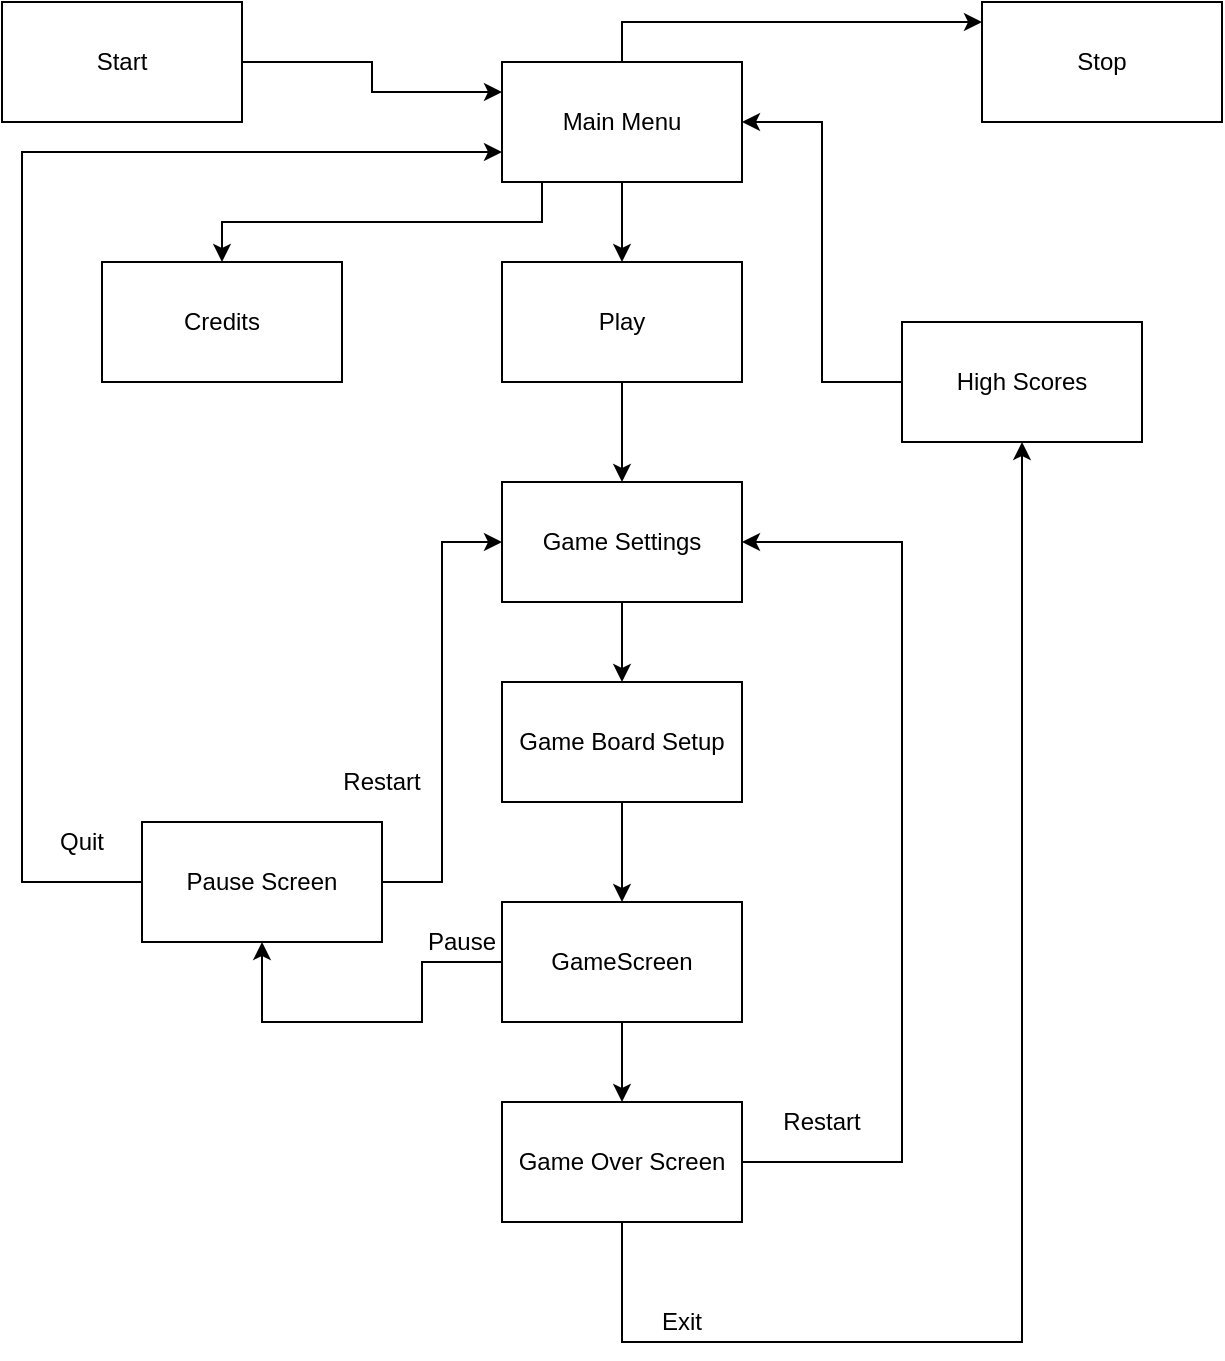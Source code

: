 <mxfile version="12.9.5" type="github">
  <diagram id="ADpwd-EAghOWK5d6LEkD" name="Page-1">
    <mxGraphModel dx="920" dy="482" grid="1" gridSize="10" guides="1" tooltips="1" connect="1" arrows="1" fold="1" page="1" pageScale="1" pageWidth="850" pageHeight="1100" math="0" shadow="0">
      <root>
        <mxCell id="0" />
        <mxCell id="1" parent="0" />
        <mxCell id="HIxRMxd3DUjgqn-PF_iX-24" style="edgeStyle=orthogonalEdgeStyle;rounded=0;orthogonalLoop=1;jettySize=auto;html=1;exitX=0.5;exitY=1;exitDx=0;exitDy=0;" edge="1" parent="1" source="HIxRMxd3DUjgqn-PF_iX-1" target="HIxRMxd3DUjgqn-PF_iX-9">
          <mxGeometry relative="1" as="geometry" />
        </mxCell>
        <mxCell id="HIxRMxd3DUjgqn-PF_iX-33" style="edgeStyle=orthogonalEdgeStyle;rounded=0;orthogonalLoop=1;jettySize=auto;html=1;" edge="1" parent="1" source="HIxRMxd3DUjgqn-PF_iX-1">
          <mxGeometry relative="1" as="geometry">
            <mxPoint x="620" y="20" as="targetPoint" />
            <Array as="points">
              <mxPoint x="440" y="20" />
              <mxPoint x="610" y="20" />
            </Array>
          </mxGeometry>
        </mxCell>
        <mxCell id="HIxRMxd3DUjgqn-PF_iX-41" style="edgeStyle=orthogonalEdgeStyle;rounded=0;orthogonalLoop=1;jettySize=auto;html=1;" edge="1" parent="1" source="HIxRMxd3DUjgqn-PF_iX-1" target="HIxRMxd3DUjgqn-PF_iX-6">
          <mxGeometry relative="1" as="geometry">
            <Array as="points">
              <mxPoint x="400" y="120" />
              <mxPoint x="240" y="120" />
            </Array>
          </mxGeometry>
        </mxCell>
        <mxCell id="HIxRMxd3DUjgqn-PF_iX-1" value="Main Menu" style="rounded=0;whiteSpace=wrap;html=1;" vertex="1" parent="1">
          <mxGeometry x="380" y="40" width="120" height="60" as="geometry" />
        </mxCell>
        <mxCell id="HIxRMxd3DUjgqn-PF_iX-32" style="edgeStyle=orthogonalEdgeStyle;rounded=0;orthogonalLoop=1;jettySize=auto;html=1;entryX=0;entryY=0.25;entryDx=0;entryDy=0;" edge="1" parent="1" source="HIxRMxd3DUjgqn-PF_iX-2" target="HIxRMxd3DUjgqn-PF_iX-1">
          <mxGeometry relative="1" as="geometry">
            <Array as="points">
              <mxPoint x="315" y="40" />
              <mxPoint x="315" y="55" />
            </Array>
          </mxGeometry>
        </mxCell>
        <mxCell id="HIxRMxd3DUjgqn-PF_iX-2" value="Start" style="rounded=0;whiteSpace=wrap;html=1;" vertex="1" parent="1">
          <mxGeometry x="130" y="10" width="120" height="60" as="geometry" />
        </mxCell>
        <mxCell id="HIxRMxd3DUjgqn-PF_iX-4" value="Stop" style="rounded=0;whiteSpace=wrap;html=1;" vertex="1" parent="1">
          <mxGeometry x="620" y="10" width="120" height="60" as="geometry" />
        </mxCell>
        <mxCell id="HIxRMxd3DUjgqn-PF_iX-26" style="edgeStyle=orthogonalEdgeStyle;rounded=0;orthogonalLoop=1;jettySize=auto;html=1;exitX=0.5;exitY=1;exitDx=0;exitDy=0;entryX=0.5;entryY=0;entryDx=0;entryDy=0;" edge="1" parent="1" source="HIxRMxd3DUjgqn-PF_iX-5" target="HIxRMxd3DUjgqn-PF_iX-12">
          <mxGeometry relative="1" as="geometry" />
        </mxCell>
        <mxCell id="HIxRMxd3DUjgqn-PF_iX-5" value="Game Settings" style="rounded=0;whiteSpace=wrap;html=1;" vertex="1" parent="1">
          <mxGeometry x="380" y="250" width="120" height="60" as="geometry" />
        </mxCell>
        <mxCell id="HIxRMxd3DUjgqn-PF_iX-6" value="Credits" style="rounded=0;whiteSpace=wrap;html=1;" vertex="1" parent="1">
          <mxGeometry x="180" y="140" width="120" height="60" as="geometry" />
        </mxCell>
        <mxCell id="HIxRMxd3DUjgqn-PF_iX-40" style="edgeStyle=orthogonalEdgeStyle;rounded=0;orthogonalLoop=1;jettySize=auto;html=1;entryX=1;entryY=0.5;entryDx=0;entryDy=0;" edge="1" parent="1" source="HIxRMxd3DUjgqn-PF_iX-7" target="HIxRMxd3DUjgqn-PF_iX-1">
          <mxGeometry relative="1" as="geometry" />
        </mxCell>
        <mxCell id="HIxRMxd3DUjgqn-PF_iX-7" value="High Scores" style="rounded=0;whiteSpace=wrap;html=1;" vertex="1" parent="1">
          <mxGeometry x="580" y="170" width="120" height="60" as="geometry" />
        </mxCell>
        <mxCell id="HIxRMxd3DUjgqn-PF_iX-25" style="edgeStyle=orthogonalEdgeStyle;rounded=0;orthogonalLoop=1;jettySize=auto;html=1;exitX=0.5;exitY=1;exitDx=0;exitDy=0;" edge="1" parent="1" source="HIxRMxd3DUjgqn-PF_iX-9" target="HIxRMxd3DUjgqn-PF_iX-5">
          <mxGeometry relative="1" as="geometry" />
        </mxCell>
        <mxCell id="HIxRMxd3DUjgqn-PF_iX-9" value="Play" style="rounded=0;whiteSpace=wrap;html=1;" vertex="1" parent="1">
          <mxGeometry x="380" y="140" width="120" height="60" as="geometry" />
        </mxCell>
        <mxCell id="HIxRMxd3DUjgqn-PF_iX-27" style="edgeStyle=orthogonalEdgeStyle;rounded=0;orthogonalLoop=1;jettySize=auto;html=1;exitX=0.5;exitY=1;exitDx=0;exitDy=0;entryX=0.5;entryY=0;entryDx=0;entryDy=0;" edge="1" parent="1" source="HIxRMxd3DUjgqn-PF_iX-12" target="HIxRMxd3DUjgqn-PF_iX-14">
          <mxGeometry relative="1" as="geometry" />
        </mxCell>
        <mxCell id="HIxRMxd3DUjgqn-PF_iX-12" value="Game Board Setup" style="rounded=0;whiteSpace=wrap;html=1;" vertex="1" parent="1">
          <mxGeometry x="380" y="350" width="120" height="60" as="geometry" />
        </mxCell>
        <mxCell id="HIxRMxd3DUjgqn-PF_iX-28" style="edgeStyle=orthogonalEdgeStyle;rounded=0;orthogonalLoop=1;jettySize=auto;html=1;exitX=0.5;exitY=1;exitDx=0;exitDy=0;entryX=0.5;entryY=0;entryDx=0;entryDy=0;" edge="1" parent="1" source="HIxRMxd3DUjgqn-PF_iX-14" target="HIxRMxd3DUjgqn-PF_iX-16">
          <mxGeometry relative="1" as="geometry" />
        </mxCell>
        <mxCell id="HIxRMxd3DUjgqn-PF_iX-31" style="edgeStyle=orthogonalEdgeStyle;rounded=0;orthogonalLoop=1;jettySize=auto;html=1;entryX=0.5;entryY=1;entryDx=0;entryDy=0;exitX=0;exitY=1;exitDx=0;exitDy=0;" edge="1" parent="1" source="HIxRMxd3DUjgqn-PF_iX-14" target="HIxRMxd3DUjgqn-PF_iX-15">
          <mxGeometry relative="1" as="geometry">
            <Array as="points">
              <mxPoint x="380" y="490" />
              <mxPoint x="340" y="490" />
              <mxPoint x="340" y="520" />
              <mxPoint x="260" y="520" />
            </Array>
          </mxGeometry>
        </mxCell>
        <mxCell id="HIxRMxd3DUjgqn-PF_iX-14" value="GameScreen" style="rounded=0;whiteSpace=wrap;html=1;" vertex="1" parent="1">
          <mxGeometry x="380" y="460" width="120" height="60" as="geometry" />
        </mxCell>
        <mxCell id="HIxRMxd3DUjgqn-PF_iX-21" style="edgeStyle=orthogonalEdgeStyle;rounded=0;orthogonalLoop=1;jettySize=auto;html=1;entryX=0;entryY=0.75;entryDx=0;entryDy=0;" edge="1" parent="1" source="HIxRMxd3DUjgqn-PF_iX-15" target="HIxRMxd3DUjgqn-PF_iX-1">
          <mxGeometry relative="1" as="geometry">
            <Array as="points">
              <mxPoint x="140" y="450" />
              <mxPoint x="140" y="85" />
            </Array>
          </mxGeometry>
        </mxCell>
        <mxCell id="HIxRMxd3DUjgqn-PF_iX-23" style="edgeStyle=orthogonalEdgeStyle;rounded=0;orthogonalLoop=1;jettySize=auto;html=1;entryX=0;entryY=0.5;entryDx=0;entryDy=0;" edge="1" parent="1" source="HIxRMxd3DUjgqn-PF_iX-15" target="HIxRMxd3DUjgqn-PF_iX-5">
          <mxGeometry relative="1" as="geometry" />
        </mxCell>
        <mxCell id="HIxRMxd3DUjgqn-PF_iX-15" value="Pause Screen" style="rounded=0;whiteSpace=wrap;html=1;" vertex="1" parent="1">
          <mxGeometry x="200" y="420" width="120" height="60" as="geometry" />
        </mxCell>
        <mxCell id="HIxRMxd3DUjgqn-PF_iX-29" style="edgeStyle=orthogonalEdgeStyle;rounded=0;orthogonalLoop=1;jettySize=auto;html=1;entryX=1;entryY=0.5;entryDx=0;entryDy=0;" edge="1" parent="1" source="HIxRMxd3DUjgqn-PF_iX-16" target="HIxRMxd3DUjgqn-PF_iX-5">
          <mxGeometry relative="1" as="geometry">
            <Array as="points">
              <mxPoint x="580" y="590" />
              <mxPoint x="580" y="280" />
            </Array>
          </mxGeometry>
        </mxCell>
        <mxCell id="HIxRMxd3DUjgqn-PF_iX-30" style="edgeStyle=orthogonalEdgeStyle;rounded=0;orthogonalLoop=1;jettySize=auto;html=1;entryX=0.5;entryY=1;entryDx=0;entryDy=0;" edge="1" parent="1" source="HIxRMxd3DUjgqn-PF_iX-16" target="HIxRMxd3DUjgqn-PF_iX-7">
          <mxGeometry relative="1" as="geometry">
            <Array as="points">
              <mxPoint x="440" y="680" />
              <mxPoint x="640" y="680" />
            </Array>
          </mxGeometry>
        </mxCell>
        <mxCell id="HIxRMxd3DUjgqn-PF_iX-16" value="Game Over Screen" style="rounded=0;whiteSpace=wrap;html=1;" vertex="1" parent="1">
          <mxGeometry x="380" y="560" width="120" height="60" as="geometry" />
        </mxCell>
        <mxCell id="HIxRMxd3DUjgqn-PF_iX-34" value="Quit" style="text;html=1;strokeColor=none;fillColor=none;align=center;verticalAlign=middle;whiteSpace=wrap;rounded=0;" vertex="1" parent="1">
          <mxGeometry x="150" y="420" width="40" height="20" as="geometry" />
        </mxCell>
        <mxCell id="HIxRMxd3DUjgqn-PF_iX-35" value="Restart" style="text;html=1;strokeColor=none;fillColor=none;align=center;verticalAlign=middle;whiteSpace=wrap;rounded=0;" vertex="1" parent="1">
          <mxGeometry x="300" y="390" width="40" height="20" as="geometry" />
        </mxCell>
        <mxCell id="HIxRMxd3DUjgqn-PF_iX-37" value="Pause" style="text;html=1;strokeColor=none;fillColor=none;align=center;verticalAlign=middle;whiteSpace=wrap;rounded=0;" vertex="1" parent="1">
          <mxGeometry x="340" y="470" width="40" height="20" as="geometry" />
        </mxCell>
        <mxCell id="HIxRMxd3DUjgqn-PF_iX-38" value="Restart" style="text;html=1;strokeColor=none;fillColor=none;align=center;verticalAlign=middle;whiteSpace=wrap;rounded=0;" vertex="1" parent="1">
          <mxGeometry x="520" y="560" width="40" height="20" as="geometry" />
        </mxCell>
        <mxCell id="HIxRMxd3DUjgqn-PF_iX-39" value="Exit" style="text;html=1;strokeColor=none;fillColor=none;align=center;verticalAlign=middle;whiteSpace=wrap;rounded=0;" vertex="1" parent="1">
          <mxGeometry x="450" y="660" width="40" height="20" as="geometry" />
        </mxCell>
      </root>
    </mxGraphModel>
  </diagram>
</mxfile>
